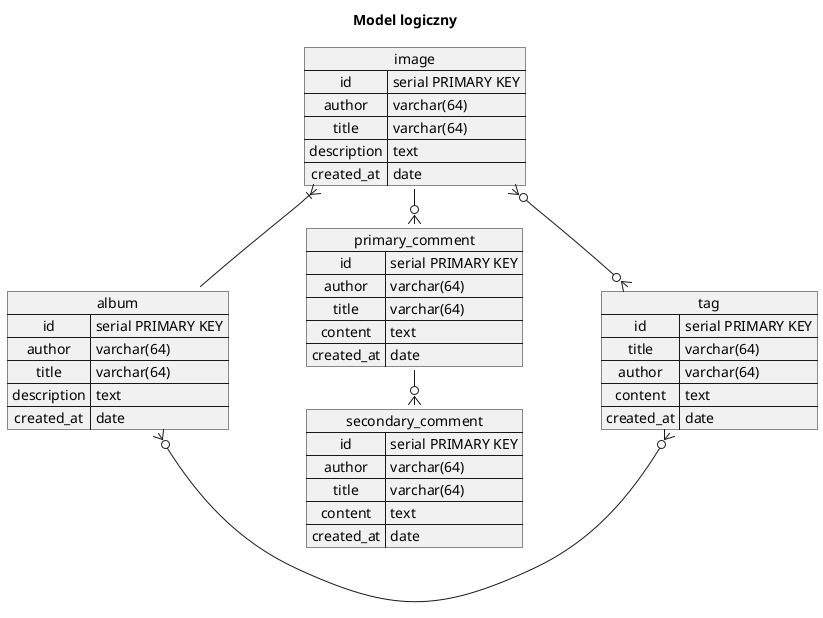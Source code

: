 @startuml
left to right direction
' Horizontal lines:
' Vertical lines: -->, <--, <-->, ->, -|{, <->
title Model logiczny

map album {
 id => serial PRIMARY KEY
 author => varchar(64)
 title => varchar(64)
 description => text
 created_at => date
}

map image {
 id => serial PRIMARY KEY
 author => varchar(64)
 title => varchar(64)
 description => text
 created_at => date
}

map primary_comment {
 id => serial PRIMARY KEY
 author => varchar(64)
 title => varchar(64)
 content => text
 created_at => date
}

map secondary_comment {
 id => serial PRIMARY KEY
 author => varchar(64)
 title => varchar(64)
 content => text
 created_at => date
}

map tag {
 id => serial PRIMARY KEY
 title => varchar(64)
 author => varchar(64)
 content => text
 created_at => date
}

album --|{ image
image -o{ primary_comment
primary_comment -o{ secondary_comment
image }o--o{ tag
album }o--o{ tag
@enduml
